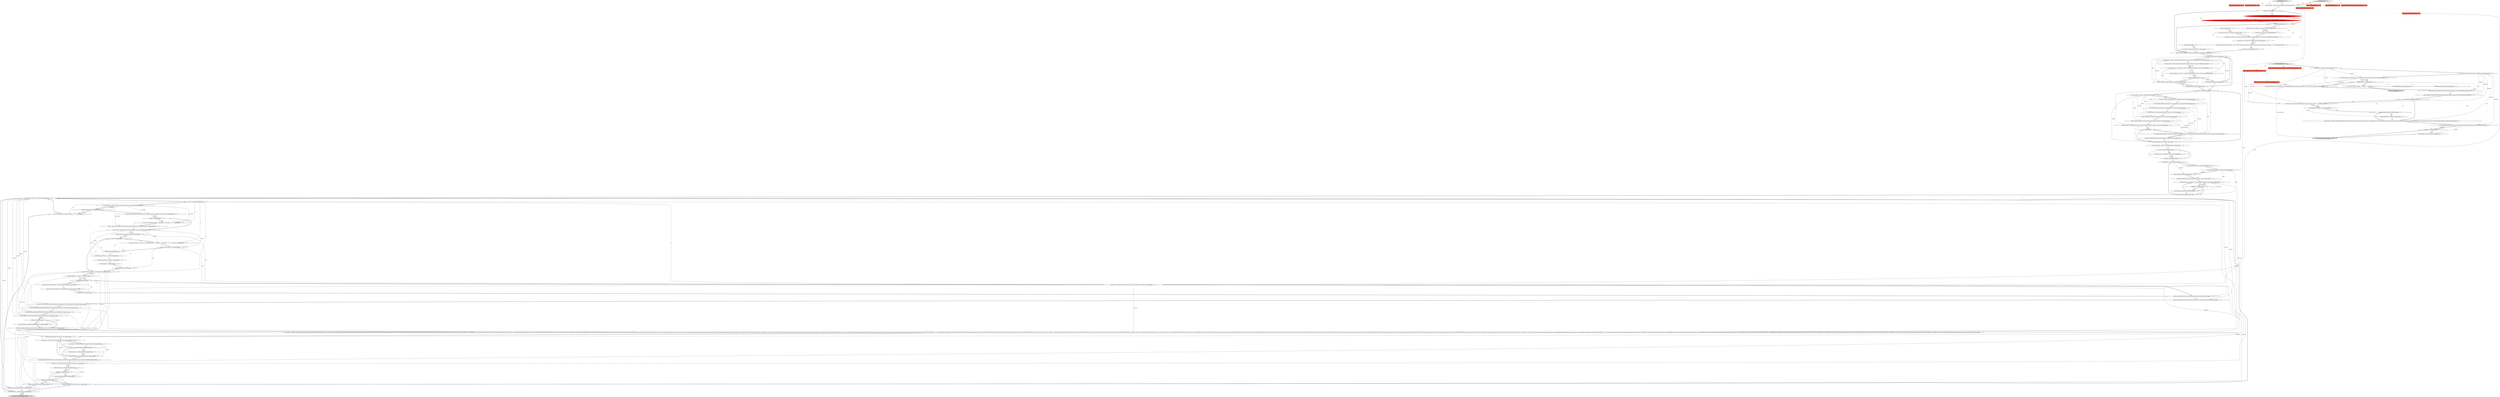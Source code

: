 digraph {
72 [style = filled, label = "secureProperties.putAll(res)@@@20@@@['1', '1', '0']", fillcolor = white, shape = ellipse image = "AAA0AAABBB1BBB"];
55 [style = filled, label = "credFile.exists()@@@6@@@['1', '1', '0']", fillcolor = white, shape = diamond image = "AAA0AAABBB1BBB"];
73 [style = filled, label = "DBPConnectionType ct = DBWorkbench.getPlatform().getDataSourceProviderRegistry().getConnectionType(id,null)@@@52@@@['1', '1', '0']", fillcolor = white, shape = ellipse image = "AAA0AAABBB1BBB"];
13 [style = filled, label = "dataSource.getConnectionConfiguration().setProperties(Collections.emptyMap())@@@109@@@['1', '1', '0']", fillcolor = white, shape = ellipse image = "AAA0AAABBB1BBB"];
53 [style = filled, label = "log.warn(\"Can't find datasource provider \" + dsProviderID + \" for datasource '\" + id + \"'\")@@@89@@@['1', '1', '0']", fillcolor = white, shape = ellipse image = "AAA0AAABBB1BBB"];
134 [style = filled, label = "curNetworkHandler.setPassword(creds(1()@@@18@@@['0', '0', '1']", fillcolor = white, shape = ellipse image = "AAA0AAABBB3BBB"];
80 [style = filled, label = "String parentFolder = JSONUtils.getObjectProperty(folderMap.getValue(),RegistryConstants.ATTR_PARENT)@@@32@@@['1', '1', '0']", fillcolor = white, shape = ellipse image = "AAA0AAABBB1BBB"];
130 [style = filled, label = "return null@@@8@@@['0', '0', '1']", fillcolor = lightgray, shape = ellipse image = "AAA0AAABBB3BBB"];
32 [style = filled, label = "configuration != null@@@73@@@['1', '1', '0']", fillcolor = white, shape = diamond image = "AAA0AAABBB1BBB"];
69 [style = filled, label = "DBSObjectFilter filter = readObjectFiler(ctMap)@@@219@@@['1', '1', '0']", fillcolor = white, shape = ellipse image = "AAA0AAABBB1BBB"];
123 [style = filled, label = "log.warn(\"Can't find network handler '\" + handlerId + \"'\")@@@7@@@['0', '0', '1']", fillcolor = white, shape = ellipse image = "AAA0AAABBB3BBB"];
129 [style = filled, label = "curNetworkHandler.setEnabled(JSONUtils.getBoolean(handlerCfg,RegistryConstants.ATTR_ENABLED))@@@12@@@['0', '0', '1']", fillcolor = white, shape = ellipse image = "AAA0AAABBB3BBB"];
126 [style = filled, label = "parseNetworkHandlerConfig['0', '0', '1']", fillcolor = lightgray, shape = diamond image = "AAA0AAABBB3BBB"];
67 [style = filled, label = "String driverId = CommonUtils.toString(conObject.get(RegistryConstants.ATTR_DRIVER))@@@92@@@['1', '1', '0']", fillcolor = white, shape = ellipse image = "AAA0AAABBB1BBB"];
99 [style = filled, label = "folderPath != null@@@119@@@['1', '1', '0']", fillcolor = white, shape = diamond image = "AAA0AAABBB1BBB"];
124 [style = filled, label = "@Nullable DBWNetworkProfile profile@@@2@@@['0', '0', '1']", fillcolor = tomato, shape = box image = "AAA0AAABBB3BBB"];
81 [style = filled, label = "Boolean confirmExecute = JSONUtils.getObjectProperty(ctConfig,\"confirm-execute\")@@@50@@@['1', '1', '0']", fillcolor = white, shape = ellipse image = "AAA0AAABBB1BBB"];
0 [style = filled, label = "DataSourceOrigin origin@@@2@@@['1', '0', '0']", fillcolor = tomato, shape = box image = "AAA0AAABBB1BBB"];
41 [style = filled, label = "dbvModel != null@@@207@@@['1', '1', '0']", fillcolor = white, shape = diamond image = "AAA0AAABBB1BBB"];
61 [style = filled, label = "String id = vmMap.getKey()@@@61@@@['1', '1', '0']", fillcolor = white, shape = ellipse image = "AAA0AAABBB1BBB"];
28 [style = filled, label = "provider == null@@@88@@@['1', '1', '0']", fillcolor = white, shape = diamond image = "AAA0AAABBB1BBB"];
62 [style = filled, label = "parseResults.updatedDataSources.add(dataSource)@@@215@@@['1', '1', '0']", fillcolor = white, shape = ellipse image = "AAA0AAABBB1BBB"];
26 [style = filled, label = "DataSourceDescriptor dataSource = registry.getDataSource(id)@@@103@@@['1', '1', '0']", fillcolor = white, shape = ellipse image = "AAA0AAABBB1BBB"];
27 [style = filled, label = "registry.addDataSourceToList(dataSource)@@@211@@@['1', '1', '0']", fillcolor = white, shape = ellipse image = "AAA0AAABBB1BBB"];
18 [style = filled, label = "dataSource = new DataSourceDescriptor(registry,origin,id,driver,new DBPConnectionConfiguration())@@@106@@@['1', '1', '0']", fillcolor = white, shape = ellipse image = "AAA0AAABBB1BBB"];
136 [style = filled, label = "String handlerId = handlerObject.getKey()@@@3@@@['0', '0', '1']", fillcolor = white, shape = ellipse image = "AAA0AAABBB3BBB"];
84 [style = filled, label = "String description = JSONUtils.getObjectProperty(ctConfig,RegistryConstants.ATTR_DESCRIPTION)@@@47@@@['1', '1', '0']", fillcolor = white, shape = ellipse image = "AAA0AAABBB1BBB"];
65 [style = filled, label = "driver.setName(driverId)@@@97@@@['1', '1', '0']", fillcolor = white, shape = ellipse image = "AAA0AAABBB1BBB"];
82 [style = filled, label = "provider.addDriver(driver)@@@101@@@['1', '1', '0']", fillcolor = white, shape = ellipse image = "AAA0AAABBB1BBB"];
68 [style = filled, label = "dataSource.setShowUtilityObjects(JSONUtils.getBoolean(conObject,RegistryConstants.ATTR_SHOW_UTIL_OBJECTS))@@@116@@@['1', '1', '0']", fillcolor = white, shape = ellipse image = "AAA0AAABBB1BBB"];
92 [style = filled, label = "String name = JSONUtils.getObjectProperty(ctConfig,RegistryConstants.ATTR_NAME)@@@46@@@['1', '1', '0']", fillcolor = white, shape = ellipse image = "AAA0AAABBB1BBB"];
48 [style = filled, label = "log.error(\"Error reading secure credentials file\",e)@@@12@@@['1', '1', '0']", fillcolor = white, shape = ellipse image = "AAA0AAABBB1BBB"];
115 [style = filled, label = "curNetworkHandler.setSavePassword(JSONUtils.getBoolean(handlerCfg,RegistryConstants.ATTR_SAVE_PASSWORD))@@@13@@@['0', '0', '1']", fillcolor = white, shape = ellipse image = "AAA0AAABBB3BBB"];
78 [style = filled, label = "newDataSource@@@105@@@['1', '1', '0']", fillcolor = white, shape = diamond image = "AAA0AAABBB1BBB"];
104 [style = filled, label = "dataSource.setLockPasswordHash(CommonUtils.toString(conObject.get(RegistryConstants.ATTR_LOCK_PASSWORD)))@@@122@@@['1', '1', '0']", fillcolor = white, shape = ellipse image = "AAA0AAABBB1BBB"];
90 [style = filled, label = "!CommonUtils.isEmpty(typeName)@@@199@@@['1', '1', '0']", fillcolor = white, shape = diamond image = "AAA0AAABBB1BBB"];
2 [style = filled, label = "parseResults.addedDataSources.add(dataSource)@@@212@@@['1', '1', '0']", fillcolor = white, shape = ellipse image = "AAA0AAABBB1BBB"];
10 [style = filled, label = "Map<String,Object> profileMap = vmMap.getValue()@@@67@@@['1', '1', '0']", fillcolor = white, shape = ellipse image = "AAA0AAABBB1BBB"];
47 [style = filled, label = "folder = new DataSourceFolder(registry,parent,name,description)@@@36@@@['1', '1', '0']", fillcolor = white, shape = ellipse image = "AAA0AAABBB1BBB"];
122 [style = filled, label = "!CommonUtils.isEmpty(userName)@@@23@@@['0', '0', '1']", fillcolor = white, shape = diamond image = "AAA0AAABBB3BBB"];
75 [style = filled, label = "folder.setDescription(description)@@@40@@@['1', '1', '0']", fillcolor = white, shape = ellipse image = "AAA0AAABBB1BBB"];
16 [style = filled, label = "Map<String,DBVModel> modelMap = new LinkedHashMap<>()@@@59@@@['1', '1', '0']", fillcolor = white, shape = ellipse image = "AAA0AAABBB1BBB"];
4 [style = filled, label = "Map<String,Object> ctConfig = ctMap.getValue()@@@45@@@['1', '1', '0']", fillcolor = white, shape = ellipse image = "AAA0AAABBB1BBB"];
57 [style = filled, label = "boolean newDataSource = (dataSource == null)@@@104@@@['1', '1', '0']", fillcolor = white, shape = ellipse image = "AAA0AAABBB1BBB"];
70 [style = filled, label = "dataSource.clearFilters()@@@111@@@['1', '1', '0']", fillcolor = white, shape = ellipse image = "AAA0AAABBB1BBB"];
86 [style = filled, label = "driver == null@@@94@@@['1', '1', '0']", fillcolor = white, shape = diamond image = "AAA0AAABBB1BBB"];
59 [style = filled, label = "dataSource.setName(JSONUtils.getString(conObject,RegistryConstants.ATTR_NAME))@@@113@@@['1', '1', '0']", fillcolor = white, shape = ellipse image = "AAA0AAABBB1BBB"];
119 [style = filled, label = "properties != null@@@28@@@['0', '0', '1']", fillcolor = white, shape = diamond image = "AAA0AAABBB3BBB"];
76 [style = filled, label = "deserializeModifyPermissions(ctConfig,ct)@@@57@@@['1', '1', '0']", fillcolor = white, shape = ellipse image = "AAA0AAABBB1BBB"];
12 [style = filled, label = "IFile credFile = mdFolder.getFile(DBPDataSourceRegistry.CREDENTIALS_CONFIG_FILE_NAME)@@@5@@@['1', '0', '0']", fillcolor = red, shape = ellipse image = "AAA1AAABBB1BBB"];
93 [style = filled, label = "String vmID = CommonUtils.toString(conObject.get(\"virtual-model-id\"),id)@@@205@@@['1', '1', '0']", fillcolor = white, shape = ellipse image = "AAA0AAABBB1BBB"];
101 [style = filled, label = "DBVModel model = new DBVModel(id,vmMap.getValue())@@@62@@@['1', '1', '0']", fillcolor = white, shape = ellipse image = "AAA0AAABBB1BBB"];
132 [style = filled, label = "handlerDescriptor == null@@@6@@@['0', '0', '1']", fillcolor = white, shape = diamond image = "AAA0AAABBB3BBB"];
87 [style = filled, label = "String profileName = vmMap.getKey()@@@66@@@['1', '1', '0']", fillcolor = white, shape = ellipse image = "AAA0AAABBB1BBB"];
98 [style = filled, label = "DBWHandlerConfiguration configuration = parseNetworkHandlerConfig(null,profile,handlerMap)@@@72@@@['1', '1', '0']", fillcolor = white, shape = ellipse image = "AAA0AAABBB1BBB"];
49 [style = filled, label = "String color = JSONUtils.getObjectProperty(ctConfig,RegistryConstants.ATTR_COLOR)@@@48@@@['1', '1', '0']", fillcolor = white, shape = ellipse image = "AAA0AAABBB1BBB"];
34 [style = filled, label = "String id = ctMap.getKey()@@@44@@@['1', '1', '0']", fillcolor = white, shape = ellipse image = "AAA0AAABBB1BBB"];
71 [style = filled, label = "Exception e@@@22@@@['1', '1', '0']", fillcolor = white, shape = diamond image = "AAA0AAABBB1BBB"];
74 [style = filled, label = "registry.addDataSourceFolder(folder)@@@37@@@['1', '1', '0']", fillcolor = white, shape = ellipse image = "AAA0AAABBB1BBB"];
31 [style = filled, label = "boolean refresh@@@2@@@['1', '0', '0']", fillcolor = tomato, shape = box image = "AAA0AAABBB1BBB"];
42 [style = filled, label = "DataSourceProviderDescriptor provider = DataSourceProviderRegistry.getInstance().getDataSourceProvider(dsProviderID)@@@87@@@['1', '1', '0']", fillcolor = white, shape = ellipse image = "AAA0AAABBB1BBB"];
135 [style = filled, label = "DBWHandlerConfiguration curNetworkHandler = new DBWHandlerConfiguration(handlerDescriptor,dataSource == null? null: dataSource.getDriver())@@@11@@@['0', '0', '1']", fillcolor = white, shape = ellipse image = "AAA0AAABBB3BBB"];
77 [style = filled, label = "String name = folderMap.getKey()@@@30@@@['1', '1', '0']", fillcolor = white, shape = ellipse image = "AAA0AAABBB1BBB"];
127 [style = filled, label = "Map<String,Object> handlerCfg = handlerObject.getValue()@@@4@@@['0', '0', '1']", fillcolor = white, shape = ellipse image = "AAA0AAABBB3BBB"];
66 [style = filled, label = "parseDataSources['1', '0', '0']", fillcolor = lightgray, shape = diamond image = "AAA0AAABBB1BBB"];
125 [style = filled, label = "{String userName = JSONUtils.getString(handlerCfg,RegistryConstants.ATTR_USER)if (!CommonUtils.isEmpty(userName)) curNetworkHandler.setUserName(userName)String userPassword = JSONUtils.getString(handlerCfg,RegistryConstants.ATTR_PASSWORD)if (!CommonUtils.isEmpty(userPassword)) curNetworkHandler.setPassword(userPassword)}@@@21@@@['0', '0', '1']", fillcolor = white, shape = ellipse image = "AAA0AAABBB3BBB"];
113 [style = filled, label = "@Nullable DataSourceDescriptor dataSource@@@2@@@['0', '0', '1']", fillcolor = tomato, shape = box image = "AAA0AAABBB3BBB"];
118 [style = filled, label = "curNetworkHandler.isSavePassword()@@@17@@@['0', '0', '1']", fillcolor = white, shape = diamond image = "AAA0AAABBB3BBB"];
37 [style = filled, label = "dataSource.setShowSystemObjects(JSONUtils.getBoolean(conObject,RegistryConstants.ATTR_SHOW_SYSTEM_OBJECTS))@@@115@@@['1', '1', '0']", fillcolor = white, shape = ellipse image = "AAA0AAABBB1BBB"];
105 [style = filled, label = "String dsProviderID = CommonUtils.toString(conObject.get(RegistryConstants.ATTR_PROVIDER))@@@82@@@['1', '1', '0']", fillcolor = white, shape = ellipse image = "AAA0AAABBB1BBB"];
17 [style = filled, label = "dataSource.updateObjectFilter(typeName,objectID,filter)@@@201@@@['1', '1', '0']", fillcolor = white, shape = ellipse image = "AAA0AAABBB1BBB"];
15 [style = filled, label = "driver.setDriverClassName(\"java.sql.Driver\")@@@99@@@['1', '1', '0']", fillcolor = white, shape = ellipse image = "AAA0AAABBB1BBB"];
50 [style = filled, label = "profile.setProperties(JSONUtils.deserializeStringMap(profileMap,\"properties\"))@@@70@@@['1', '1', '0']", fillcolor = white, shape = ellipse image = "AAA0AAABBB1BBB"];
14 [style = filled, label = "String description = JSONUtils.getObjectProperty(folderMap.getValue(),RegistryConstants.ATTR_DESCRIPTION)@@@31@@@['1', '1', '0']", fillcolor = white, shape = ellipse image = "AAA0AAABBB1BBB"];
33 [style = filled, label = "IOUtils.copyStream(crdStream,credBuffer)@@@9@@@['1', '1', '0']", fillcolor = white, shape = ellipse image = "AAA0AAABBB1BBB"];
3 [style = filled, label = "dataSource.setConnectionReadOnly(JSONUtils.getBoolean(conObject,RegistryConstants.ATTR_READ_ONLY))@@@117@@@['1', '1', '0']", fillcolor = white, shape = ellipse image = "AAA0AAABBB1BBB"];
24 [style = filled, label = "{deserializeModifyPermissions(conObject,dataSource)}@@@193@@@['1', '1', '0']", fillcolor = white, shape = ellipse image = "AAA0AAABBB1BBB"];
56 [style = filled, label = "ByteArrayOutputStream credBuffer = new ByteArrayOutputStream()@@@7@@@['1', '1', '0']", fillcolor = white, shape = ellipse image = "AAA0AAABBB1BBB"];
85 [style = filled, label = "profile.updateConfiguration(configuration)@@@74@@@['1', '1', '0']", fillcolor = white, shape = ellipse image = "AAA0AAABBB1BBB"];
63 [style = filled, label = "dataSource.setFolder(registry.findFolderByPath(folderPath,true))@@@120@@@['1', '1', '0']", fillcolor = white, shape = ellipse image = "AAA0AAABBB1BBB"];
109 [style = filled, label = "IFile credFile = mdFolder.getFile(DBPDataSourceRegistry.CREDENTIALS_CONFIG_FILE_PREFIX + origin.getConfigSuffix() + DBPDataSourceRegistry.CREDENTIALS_CONFIG_FILE_EXT)@@@5@@@['0', '1', '0']", fillcolor = red, shape = ellipse image = "AAA1AAABBB2BBB"];
114 [style = filled, label = "!CommonUtils.isEmpty(userPassword)@@@25@@@['0', '0', '1']", fillcolor = white, shape = diamond image = "AAA0AAABBB3BBB"];
6 [style = filled, label = "driver = provider.createDriver(driverId)@@@96@@@['1', '1', '0']", fillcolor = white, shape = ellipse image = "AAA0AAABBB1BBB"];
23 [style = filled, label = "dataSource.setVirtualModel(dbvModel)@@@208@@@['1', '1', '0']", fillcolor = white, shape = ellipse image = "AAA0AAABBB1BBB"];
8 [style = filled, label = "DBVModel dbvModel = modelMap.get(vmID)@@@206@@@['1', '1', '0']", fillcolor = white, shape = ellipse image = "AAA0AAABBB1BBB"];
106 [style = filled, label = "log.warn(\"Empty datasource provider for datasource '\" + id + \"'\")@@@84@@@['1', '1', '0']", fillcolor = white, shape = ellipse image = "AAA0AAABBB1BBB"];
52 [style = filled, label = "log.warn(\"Can't find driver \" + driverId + \" in datasource provider \" + provider.getId() + \" for datasource '\" + id + \"'. Create new driver\")@@@95@@@['1', '1', '0']", fillcolor = white, shape = ellipse image = "AAA0AAABBB1BBB"];
22 [style = filled, label = "driver.setTemporary(true)@@@100@@@['1', '1', '0']", fillcolor = white, shape = ellipse image = "AAA0AAABBB1BBB"];
11 [style = filled, label = "String id = conMap.getKey()@@@81@@@['1', '1', '0']", fillcolor = white, shape = ellipse image = "AAA0AAABBB1BBB"];
39 [style = filled, label = "Map<String,Object> jsonMap = JSONUtils.parseMap(CONFIG_GSON,configReader)@@@28@@@['1', '1', '0']", fillcolor = white, shape = ellipse image = "AAA0AAABBB1BBB"];
29 [style = filled, label = "registry.updateNetworkProfile(profile)@@@77@@@['1', '1', '0']", fillcolor = white, shape = ellipse image = "AAA0AAABBB1BBB"];
131 [style = filled, label = "NetworkHandlerDescriptor handlerDescriptor = NetworkHandlerRegistry.getInstance().getDescriptor(handlerId)@@@5@@@['0', '0', '1']", fillcolor = white, shape = ellipse image = "AAA0AAABBB3BBB"];
97 [style = filled, label = "{Map<String,Object> cfgObject = JSONUtils.getObject(conObject,\"configuration\")DBPConnectionConfiguration config = dataSource.getConnectionConfiguration()config.setHostName(JSONUtils.getString(cfgObject,RegistryConstants.ATTR_HOST))config.setHostPort(JSONUtils.getString(cfgObject,RegistryConstants.ATTR_PORT))config.setServerName(JSONUtils.getString(cfgObject,RegistryConstants.ATTR_SERVER))config.setDatabaseName(JSONUtils.getString(cfgObject,RegistryConstants.ATTR_DATABASE))config.setUrl(JSONUtils.getString(cfgObject,RegistryConstants.ATTR_URL))if (!passwordReadCanceled) {final String(( creds = readSecuredCredentials(cfgObject,dataSource,null,null)config.setUserName(creds(0()if (dataSource.isSavePassword()) {config.setUserPassword(creds(1()}}{String userName = JSONUtils.getString(cfgObject,RegistryConstants.ATTR_USER)if (!CommonUtils.isEmpty(userName)) config.setUserName(userName)String userPassword = JSONUtils.getString(cfgObject,RegistryConstants.ATTR_PASSWORD)if (!CommonUtils.isEmpty(userPassword)) config.setUserPassword(userPassword)}config.setClientHomeId(JSONUtils.getString(cfgObject,RegistryConstants.ATTR_HOME))config.setConfigProfileName(JSONUtils.getString(cfgObject,\"config-profile\"))config.setUserProfileName(JSONUtils.getString(cfgObject,\"user-profile\"))config.setConnectionType(DataSourceProviderRegistry.getInstance().getConnectionType(JSONUtils.getString(cfgObject,RegistryConstants.ATTR_TYPE),DBPConnectionType.DEFAULT_TYPE))String colorValue = JSONUtils.getString(cfgObject,RegistryConstants.ATTR_COLOR)if (!CommonUtils.isEmpty(colorValue)) {config.setConnectionColor(colorValue)}int keepAlive = JSONUtils.getInteger(cfgObject,RegistryConstants.ATTR_KEEP_ALIVE)if (keepAlive > 0) {config.setKeepAliveInterval(keepAlive)}config.setProperties(JSONUtils.deserializeStringMap(cfgObject,RegistryConstants.TAG_PROPERTIES))config.setProviderProperties(JSONUtils.deserializeStringMap(cfgObject,RegistryConstants.TAG_PROVIDER_PROPERTIES))for (Map.Entry<String,Map<String,Object>> eventObject : JSONUtils.getNestedObjects(cfgObject,RegistryConstants.TAG_EVENTS)){DBPConnectionEventType eventType = CommonUtils.valueOf(,eventObject.getKey(),DBPConnectionEventType.BEFORE_CONNECT)Map<String,Object> eventCfg = eventObject.getValue()DBRShellCommand command = new DBRShellCommand(\"\")command.setEnabled(JSONUtils.getBoolean(eventCfg,RegistryConstants.ATTR_ENABLED))command.setShowProcessPanel(JSONUtils.getBoolean(eventCfg,RegistryConstants.ATTR_SHOW_PANEL))command.setWaitProcessFinish(JSONUtils.getBoolean(eventCfg,RegistryConstants.ATTR_WAIT_PROCESS))if (command.isWaitProcessFinish()) {command.setWaitProcessTimeoutMs(JSONUtils.getInteger(eventCfg,RegistryConstants.ATTR_WAIT_PROCESS_TIMEOUT))}command.setTerminateAtDisconnect(JSONUtils.getBoolean(eventCfg,RegistryConstants.ATTR_TERMINATE_AT_DISCONNECT))command.setPauseAfterExecute(JSONUtils.getInteger(eventCfg,RegistryConstants.ATTR_PAUSE_AFTER_EXECUTE))command.setWorkingDirectory(JSONUtils.getString(eventCfg,RegistryConstants.ATTR_WORKING_DIRECTORY))command.setCommand(JSONUtils.getString(eventCfg,RegistryConstants.ATTR_COMMAND))config.setEvent(eventType,command)}for (Map.Entry<String,Map<String,Object>> handlerObject : JSONUtils.getNestedObjects(cfgObject,RegistryConstants.TAG_HANDLERS)){DBWHandlerConfiguration configuration = parseNetworkHandlerConfig(dataSource,null,handlerObject)if (configuration != null) {dataSource.getConnectionConfiguration().updateHandler(configuration)}}Map<String,Object> bootstrapCfg = JSONUtils.getObject(cfgObject,RegistryConstants.TAG_BOOTSTRAP)if (bootstrapCfg.containsKey(RegistryConstants.ATTR_AUTOCOMMIT)) {config.getBootstrap().setDefaultAutoCommit(JSONUtils.getBoolean(bootstrapCfg,RegistryConstants.ATTR_AUTOCOMMIT))}if (bootstrapCfg.containsKey(RegistryConstants.ATTR_TXN_ISOLATION)) {config.getBootstrap().setDefaultTransactionIsolation(JSONUtils.getInteger(bootstrapCfg,RegistryConstants.ATTR_TXN_ISOLATION))}config.getBootstrap().setDefaultObjectName(JSONUtils.getString(bootstrapCfg,RegistryConstants.ATTR_DEFAULT_OBJECT))if (bootstrapCfg.containsKey(RegistryConstants.ATTR_IGNORE_ERRORS)) {config.getBootstrap().setIgnoreErrors(JSONUtils.getBoolean(bootstrapCfg,RegistryConstants.ATTR_IGNORE_ERRORS))}config.getBootstrap().setInitQueries(JSONUtils.deserializeStringList(bootstrapCfg,RegistryConstants.TAG_QUERY))}@@@123@@@['1', '1', '0']", fillcolor = white, shape = ellipse image = "AAA0AAABBB1BBB"];
102 [style = filled, label = "dataSource.setSavePassword(JSONUtils.getBoolean(conObject,RegistryConstants.ATTR_SAVE_PASSWORD))@@@114@@@['1', '1', '0']", fillcolor = white, shape = ellipse image = "AAA0AAABBB1BBB"];
110 [style = filled, label = "parseDataSources['0', '1', '0']", fillcolor = lightgray, shape = diamond image = "AAA0AAABBB2BBB"];
54 [style = filled, label = "folder == null@@@35@@@['1', '1', '0']", fillcolor = white, shape = diamond image = "AAA0AAABBB1BBB"];
107 [style = filled, label = "DriverDescriptor driver = provider.getDriver(driverId)@@@93@@@['1', '1', '0']", fillcolor = white, shape = ellipse image = "AAA0AAABBB1BBB"];
20 [style = filled, label = "modelMap.put(id,model)@@@63@@@['1', '1', '0']", fillcolor = white, shape = ellipse image = "AAA0AAABBB1BBB"];
96 [style = filled, label = "InputStream is@@@2@@@['1', '1', '0']", fillcolor = tomato, shape = box image = "AAA0AAABBB1BBB"];
44 [style = filled, label = "mdFolder.exists()@@@4@@@['1', '1', '0']", fillcolor = white, shape = diamond image = "AAA0AAABBB1BBB"];
1 [style = filled, label = "DBSObjectFilter filter = readObjectFiler(filterCfg)@@@200@@@['1', '1', '0']", fillcolor = white, shape = ellipse image = "AAA0AAABBB1BBB"];
91 [style = filled, label = "DBWorkbench.getPlatform().getDataSourceProviderRegistry().addConnectionType(ct)@@@55@@@['1', '1', '0']", fillcolor = white, shape = ellipse image = "AAA0AAABBB1BBB"];
108 [style = filled, label = "DataSourceOrigin origin@@@2@@@['0', '1', '0']", fillcolor = tomato, shape = box image = "AAA0AAABBB2BBB"];
38 [style = filled, label = "registry.addSavedFilter(filter)@@@220@@@['1', '1', '0']", fillcolor = lightgray, shape = ellipse image = "AAA0AAABBB1BBB"];
46 [style = filled, label = "String objectID = JSONUtils.getString(filterCfg,RegistryConstants.ATTR_ID)@@@198@@@['1', '1', '0']", fillcolor = white, shape = ellipse image = "AAA0AAABBB1BBB"];
83 [style = filled, label = "profile.setProfileName(profileName)@@@69@@@['1', '1', '0']", fillcolor = white, shape = ellipse image = "AAA0AAABBB1BBB"];
7 [style = filled, label = "Boolean autoCommit = JSONUtils.getObjectProperty(ctConfig,\"auto-commit\")@@@49@@@['1', '1', '0']", fillcolor = white, shape = ellipse image = "AAA0AAABBB1BBB"];
121 [style = filled, label = "!passwordReadCanceled@@@14@@@['0', '0', '1']", fillcolor = white, shape = diamond image = "AAA0AAABBB3BBB"];
133 [style = filled, label = "curNetworkHandler.setProperties(properties)@@@29@@@['0', '0', '1']", fillcolor = white, shape = ellipse image = "AAA0AAABBB3BBB"];
120 [style = filled, label = "@NotNull Map.Entry<String,Map<String,Object>> handlerObject@@@2@@@['0', '0', '1']", fillcolor = tomato, shape = box image = "AAA0AAABBB3BBB"];
79 [style = filled, label = "newDataSource@@@210@@@['1', '1', '0']", fillcolor = white, shape = diamond image = "AAA0AAABBB1BBB"];
117 [style = filled, label = "Map<String,Object> properties = JSONUtils.deserializeProperties(handlerCfg,RegistryConstants.TAG_PROPERTIES)@@@27@@@['0', '0', '1']", fillcolor = white, shape = ellipse image = "AAA0AAABBB3BBB"];
88 [style = filled, label = "InputStream is@@@2@@@['1', '0', '0']", fillcolor = tomato, shape = box image = "AAA0AAABBB1BBB"];
19 [style = filled, label = "ContentEncrypter encrypter = new ContentEncrypter(registry.getPlatform().getApplication().getSecureStorage().getLocalSecretKey())@@@14@@@['1', '1', '0']", fillcolor = white, shape = ellipse image = "AAA0AAABBB1BBB"];
103 [style = filled, label = "CommonUtils.isEmpty(dsProviderID)@@@83@@@['1', '1', '0']", fillcolor = white, shape = diamond image = "AAA0AAABBB1BBB"];
40 [style = filled, label = "Map<String,Map<String,Map<String,String>>> res = CONFIG_GSON.fromJson(credJson,new TypeToken<Map<String,Map<String,Map<String,String>>>>(){}.getType())@@@17@@@['1', '1', '0']", fillcolor = white, shape = ellipse image = "AAA0AAABBB1BBB"];
9 [style = filled, label = "String typeName = JSONUtils.getString(filterCfg,RegistryConstants.ATTR_TYPE)@@@197@@@['1', '1', '0']", fillcolor = white, shape = ellipse image = "AAA0AAABBB1BBB"];
112 [style = filled, label = "boolean refresh@@@2@@@['0', '1', '0']", fillcolor = tomato, shape = box image = "AAA0AAABBB2BBB"];
36 [style = filled, label = "Boolean confirmDataChange = JSONUtils.getObjectProperty(ctConfig,\"confirm-data-change\")@@@51@@@['1', '1', '0']", fillcolor = white, shape = ellipse image = "AAA0AAABBB1BBB"];
45 [style = filled, label = "IFolder mdFolder = registry.getProject().getMetadataFolder(false)@@@3@@@['1', '1', '0']", fillcolor = white, shape = ellipse image = "AAA0AAABBB1BBB"];
43 [style = filled, label = "provider = (DataSourceProviderDescriptor)DataSourceProviderRegistry.getInstance().makeFakeProvider(dsProviderID)@@@90@@@['1', '1', '0']", fillcolor = white, shape = ellipse image = "AAA0AAABBB1BBB"];
137 [style = filled, label = "curNetworkHandler.setUserName(creds(0()@@@16@@@['0', '0', '1']", fillcolor = white, shape = ellipse image = "AAA0AAABBB3BBB"];
94 [style = filled, label = "String credJson = encrypter.decrypt(credBuffer.toByteArray())@@@16@@@['1', '1', '0']", fillcolor = white, shape = ellipse image = "AAA0AAABBB1BBB"];
100 [style = filled, label = "DBWNetworkProfile profile = new DBWNetworkProfile()@@@68@@@['1', '1', '0']", fillcolor = white, shape = ellipse image = "AAA0AAABBB1BBB"];
5 [style = filled, label = "dataSource.getPreferenceStore().getProperties().putAll(JSONUtils.deserializeStringMap(conObject,RegistryConstants.TAG_CUSTOM_PROPERTIES))@@@204@@@['1', '1', '0']", fillcolor = white, shape = ellipse image = "AAA0AAABBB1BBB"];
35 [style = filled, label = "log.error(\"Error decrypting secure credentials\",e)@@@23@@@['1', '1', '0']", fillcolor = white, shape = ellipse image = "AAA0AAABBB1BBB"];
95 [style = filled, label = "driver.setDescription(\"Missing driver \" + driverId)@@@98@@@['1', '1', '0']", fillcolor = white, shape = ellipse image = "AAA0AAABBB1BBB"];
116 [style = filled, label = "final String(( creds = readSecuredCredentials(handlerCfg,dataSource,profile,\"network/\" + handlerId)@@@15@@@['0', '0', '1']", fillcolor = white, shape = ellipse image = "AAA0AAABBB3BBB"];
89 [style = filled, label = "DataSourceFolder folder = parent == null? registry.findFolderByPath(name,true): parent.getChild(name)@@@34@@@['1', '1', '0']", fillcolor = white, shape = ellipse image = "AAA0AAABBB1BBB"];
21 [style = filled, label = "ct = new DBPConnectionType(id,name,color,description,CommonUtils.toBoolean(autoCommit),CommonUtils.toBoolean(confirmExecute),CommonUtils.toBoolean(confirmDataChange))@@@54@@@['1', '1', '0']", fillcolor = white, shape = ellipse image = "AAA0AAABBB1BBB"];
30 [style = filled, label = "dataSource.getConnectionConfiguration().setHandlers(Collections.emptyList())@@@110@@@['1', '1', '0']", fillcolor = white, shape = ellipse image = "AAA0AAABBB1BBB"];
64 [style = filled, label = "Map<String,Object> conObject = conMap.getValue()@@@80@@@['1', '1', '0']", fillcolor = white, shape = ellipse image = "AAA0AAABBB1BBB"];
128 [style = filled, label = "return curNetworkHandler@@@31@@@['0', '0', '1']", fillcolor = lightgray, shape = ellipse image = "AAA0AAABBB3BBB"];
51 [style = filled, label = "Exception e@@@11@@@['1', '1', '0']", fillcolor = white, shape = diamond image = "AAA0AAABBB1BBB"];
25 [style = filled, label = "DataSourceFolder parent = parentFolder == null? null: registry.findFolderByPath(parentFolder,true)@@@33@@@['1', '1', '0']", fillcolor = white, shape = ellipse image = "AAA0AAABBB1BBB"];
60 [style = filled, label = "ct == null@@@53@@@['1', '1', '0']", fillcolor = white, shape = diamond image = "AAA0AAABBB1BBB"];
111 [style = filled, label = "DataSourceRegistry.ParseResults parseResults@@@2@@@['0', '1', '0']", fillcolor = tomato, shape = box image = "AAA0AAABBB2BBB"];
58 [style = filled, label = "final String folderPath = JSONUtils.getString(conObject,RegistryConstants.ATTR_FOLDER)@@@118@@@['1', '1', '0']", fillcolor = white, shape = ellipse image = "AAA0AAABBB1BBB"];
121->116 [style = bold, label=""];
69->38 [style = bold, label=""];
103->106 [style = dotted, label="true"];
55->19 [style = dotted, label="true"];
118->134 [style = dotted, label="true"];
80->25 [style = bold, label=""];
76->16 [style = bold, label=""];
79->27 [style = bold, label=""];
17->9 [style = bold, label=""];
132->119 [style = dotted, label="false"];
115->121 [style = bold, label=""];
51->48 [style = dotted, label="true"];
98->32 [style = bold, label=""];
89->54 [style = solid, label="folder"];
19->94 [style = bold, label=""];
84->21 [style = solid, label="description"];
105->103 [style = bold, label=""];
46->90 [style = bold, label=""];
44->12 [style = dotted, label="true"];
22->82 [style = bold, label=""];
61->101 [style = bold, label=""];
44->109 [style = bold, label=""];
18->97 [style = solid, label="dataSource"];
131->135 [style = solid, label="handlerDescriptor"];
86->52 [style = dotted, label="true"];
51->48 [style = bold, label=""];
55->72 [style = dotted, label="true"];
64->102 [style = solid, label="conObject"];
18->27 [style = solid, label="dataSource"];
47->74 [style = bold, label=""];
39->77 [style = bold, label=""];
113->116 [style = solid, label="dataSource"];
86->52 [style = bold, label=""];
132->130 [style = dotted, label="true"];
57->78 [style = bold, label=""];
25->89 [style = solid, label="parent"];
129->115 [style = bold, label=""];
133->128 [style = bold, label=""];
67->107 [style = bold, label=""];
86->6 [style = dotted, label="true"];
116->137 [style = bold, label=""];
26->57 [style = bold, label=""];
0->18 [style = solid, label="origin"];
71->35 [style = dotted, label="true"];
9->17 [style = solid, label="typeName"];
4->49 [style = solid, label="ctConfig"];
127->116 [style = solid, label="handlerCfg"];
117->119 [style = bold, label=""];
2->69 [style = bold, label=""];
73->76 [style = solid, label="ct"];
14->47 [style = solid, label="description"];
75->77 [style = bold, label=""];
11->93 [style = solid, label="id"];
40->72 [style = bold, label=""];
14->80 [style = bold, label=""];
100->83 [style = bold, label=""];
110->45 [style = bold, label=""];
107->18 [style = solid, label="driver"];
58->99 [style = solid, label="folderPath"];
132->115 [style = dotted, label="false"];
27->2 [style = bold, label=""];
36->21 [style = solid, label="confirmDataChange"];
94->40 [style = bold, label=""];
73->60 [style = bold, label=""];
131->132 [style = solid, label="handlerDescriptor"];
20->61 [style = bold, label=""];
46->17 [style = solid, label="objectID"];
30->70 [style = bold, label=""];
66->45 [style = bold, label=""];
126->124 [style = dotted, label="true"];
61->101 [style = solid, label="id"];
76->34 [style = bold, label=""];
21->76 [style = solid, label="ct"];
17->5 [style = bold, label=""];
64->37 [style = solid, label="conObject"];
86->26 [style = bold, label=""];
60->21 [style = bold, label=""];
77->89 [style = solid, label="name"];
12->55 [style = bold, label=""];
132->123 [style = bold, label=""];
121->116 [style = dotted, label="true"];
26->57 [style = solid, label="dataSource"];
127->115 [style = solid, label="handlerCfg"];
79->62 [style = dotted, label="false"];
75->135 [style = dashed, label="0"];
107->86 [style = solid, label="driver"];
18->2 [style = solid, label="dataSource"];
56->33 [style = solid, label="credBuffer"];
101->20 [style = solid, label="model"];
64->97 [style = solid, label="conObject"];
71->35 [style = bold, label=""];
55->40 [style = dotted, label="true"];
72->39 [style = bold, label=""];
127->125 [style = solid, label="handlerCfg"];
105->103 [style = solid, label="dsProviderID"];
7->81 [style = bold, label=""];
44->12 [style = bold, label=""];
43->67 [style = bold, label=""];
132->114 [style = dotted, label="true"];
12->109 [style = dashed, label="0"];
78->13 [style = bold, label=""];
93->8 [style = bold, label=""];
21->91 [style = solid, label="ct"];
1->17 [style = bold, label=""];
5->93 [style = bold, label=""];
121->137 [style = dotted, label="true"];
64->11 [style = bold, label=""];
137->118 [style = bold, label=""];
77->47 [style = solid, label="name"];
21->91 [style = bold, label=""];
110->96 [style = dotted, label="true"];
70->59 [style = bold, label=""];
6->18 [style = solid, label="driver"];
54->74 [style = dotted, label="true"];
4->76 [style = solid, label="ctConfig"];
26->62 [style = solid, label="dataSource"];
64->5 [style = solid, label="conObject"];
41->23 [style = dotted, label="true"];
55->94 [style = dotted, label="true"];
65->95 [style = bold, label=""];
100->29 [style = solid, label="profile"];
116->134 [style = solid, label="creds"];
118->134 [style = bold, label=""];
69->38 [style = solid, label="filter"];
38->69 [style = bold, label=""];
80->25 [style = solid, label="parentFolder"];
74->77 [style = bold, label=""];
29->64 [style = bold, label=""];
97->24 [style = bold, label=""];
57->78 [style = solid, label="newDataSource"];
58->63 [style = solid, label="folderPath"];
92->84 [style = bold, label=""];
101->20 [style = bold, label=""];
135->129 [style = bold, label=""];
110->112 [style = dotted, label="true"];
106->69 [style = bold, label=""];
3->58 [style = bold, label=""];
134->125 [style = bold, label=""];
99->104 [style = bold, label=""];
6->82 [style = solid, label="driver"];
54->75 [style = dotted, label="false"];
105->53 [style = solid, label="dsProviderID"];
56->33 [style = bold, label=""];
94->40 [style = solid, label="credJson"];
53->43 [style = bold, label=""];
90->5 [style = bold, label=""];
10->100 [style = bold, label=""];
81->21 [style = solid, label="confirmExecute"];
86->22 [style = dotted, label="true"];
78->70 [style = dotted, label="false"];
107->86 [style = bold, label=""];
102->37 [style = bold, label=""];
32->85 [style = dotted, label="true"];
90->1 [style = dotted, label="true"];
67->95 [style = solid, label="driverId"];
126->120 [style = dotted, label="true"];
87->83 [style = solid, label="profileName"];
55->56 [style = dotted, label="true"];
78->13 [style = dotted, label="false"];
11->18 [style = solid, label="id"];
78->18 [style = dotted, label="true"];
32->85 [style = bold, label=""];
118->125 [style = bold, label=""];
8->41 [style = bold, label=""];
92->21 [style = solid, label="name"];
95->15 [style = bold, label=""];
99->63 [style = dotted, label="true"];
136->127 [style = bold, label=""];
68->3 [style = bold, label=""];
4->7 [style = solid, label="ctConfig"];
106->64 [style = bold, label=""];
35->39 [style = bold, label=""];
8->41 [style = solid, label="dbvModel"];
9->46 [style = bold, label=""];
14->75 [style = solid, label="description"];
127->129 [style = solid, label="handlerCfg"];
16->61 [style = bold, label=""];
2->64 [style = bold, label=""];
67->52 [style = solid, label="driverId"];
36->73 [style = bold, label=""];
61->20 [style = solid, label="id"];
18->59 [style = bold, label=""];
86->95 [style = dotted, label="true"];
64->24 [style = solid, label="conObject"];
18->62 [style = solid, label="dataSource"];
127->117 [style = solid, label="handlerCfg"];
55->39 [style = bold, label=""];
98->32 [style = solid, label="configuration"];
45->44 [style = bold, label=""];
81->36 [style = bold, label=""];
74->34 [style = bold, label=""];
57->79 [style = solid, label="newDataSource"];
85->98 [style = bold, label=""];
85->29 [style = bold, label=""];
103->42 [style = bold, label=""];
113->135 [style = solid, label="dataSource"];
6->65 [style = bold, label=""];
15->22 [style = bold, label=""];
11->106 [style = solid, label="id"];
82->26 [style = bold, label=""];
79->2 [style = dotted, label="true"];
66->88 [style = dotted, label="true"];
66->96 [style = dotted, label="true"];
87->10 [style = bold, label=""];
54->75 [style = bold, label=""];
11->105 [style = bold, label=""];
20->87 [style = bold, label=""];
55->33 [style = dotted, label="true"];
86->65 [style = dotted, label="true"];
4->81 [style = solid, label="ctConfig"];
132->121 [style = dotted, label="false"];
84->49 [style = bold, label=""];
59->102 [style = bold, label=""];
23->79 [style = bold, label=""];
89->54 [style = bold, label=""];
34->21 [style = solid, label="id"];
98->85 [style = solid, label="configuration"];
109->55 [style = bold, label=""];
132->122 [style = dotted, label="true"];
121->118 [style = dotted, label="true"];
132->117 [style = dotted, label="false"];
52->6 [style = bold, label=""];
49->7 [style = bold, label=""];
1->17 [style = solid, label="filter"];
78->18 [style = bold, label=""];
99->63 [style = bold, label=""];
28->43 [style = dotted, label="true"];
42->28 [style = solid, label="provider"];
4->92 [style = solid, label="ctConfig"];
98->97 [style = solid, label="configuration"];
121->125 [style = bold, label=""];
60->91 [style = dotted, label="true"];
47->74 [style = solid, label="folder"];
79->62 [style = bold, label=""];
33->19 [style = bold, label=""];
42->28 [style = bold, label=""];
50->98 [style = bold, label=""];
79->27 [style = dotted, label="true"];
64->59 [style = solid, label="conObject"];
105->43 [style = solid, label="dsProviderID"];
11->26 [style = solid, label="id"];
62->69 [style = bold, label=""];
90->17 [style = dotted, label="true"];
32->98 [style = bold, label=""];
24->9 [style = bold, label=""];
66->0 [style = dotted, label="true"];
123->130 [style = bold, label=""];
67->107 [style = solid, label="driverId"];
132->128 [style = dotted, label="false"];
83->50 [style = bold, label=""];
25->47 [style = solid, label="parent"];
124->116 [style = solid, label="profile"];
37->68 [style = bold, label=""];
100->98 [style = solid, label="profile"];
105->42 [style = solid, label="dsProviderID"];
58->99 [style = bold, label=""];
63->104 [style = bold, label=""];
90->1 [style = bold, label=""];
78->30 [style = dotted, label="false"];
11->53 [style = solid, label="id"];
66->31 [style = dotted, label="true"];
28->67 [style = bold, label=""];
77->14 [style = bold, label=""];
28->53 [style = bold, label=""];
26->24 [style = solid, label="dataSource"];
60->76 [style = bold, label=""];
86->15 [style = dotted, label="true"];
91->76 [style = bold, label=""];
108->18 [style = solid, label="origin"];
29->87 [style = bold, label=""];
60->21 [style = dotted, label="true"];
136->131 [style = solid, label="handlerId"];
41->79 [style = bold, label=""];
119->133 [style = bold, label=""];
131->132 [style = bold, label=""];
73->60 [style = solid, label="ct"];
110->111 [style = dotted, label="true"];
4->84 [style = solid, label="ctConfig"];
136->116 [style = solid, label="handlerId"];
28->53 [style = dotted, label="true"];
13->30 [style = bold, label=""];
90->9 [style = bold, label=""];
62->64 [style = bold, label=""];
126->136 [style = bold, label=""];
110->108 [style = dotted, label="true"];
132->135 [style = dotted, label="false"];
44->39 [style = bold, label=""];
11->52 [style = solid, label="id"];
132->135 [style = bold, label=""];
26->2 [style = solid, label="dataSource"];
67->6 [style = solid, label="driverId"];
26->27 [style = solid, label="dataSource"];
40->72 [style = solid, label="res"];
18->24 [style = solid, label="dataSource"];
136->123 [style = solid, label="handlerId"];
55->56 [style = bold, label=""];
4->92 [style = bold, label=""];
32->29 [style = bold, label=""];
116->137 [style = solid, label="creds"];
117->133 [style = solid, label="properties"];
119->128 [style = bold, label=""];
132->129 [style = dotted, label="false"];
64->58 [style = solid, label="conObject"];
26->97 [style = solid, label="dataSource"];
8->23 [style = solid, label="dbvModel"];
34->73 [style = solid, label="id"];
54->47 [style = bold, label=""];
54->47 [style = dotted, label="true"];
64->68 [style = solid, label="conObject"];
132->123 [style = dotted, label="true"];
126->113 [style = dotted, label="true"];
49->21 [style = solid, label="color"];
48->19 [style = bold, label=""];
64->3 [style = solid, label="conObject"];
75->34 [style = bold, label=""];
34->4 [style = bold, label=""];
44->55 [style = dotted, label="true"];
10->50 [style = solid, label="profileMap"];
86->82 [style = dotted, label="true"];
55->132 [style = dashed, label="0"];
93->8 [style = solid, label="vmID"];
7->21 [style = solid, label="autoCommit"];
127->131 [style = bold, label=""];
25->89 [style = bold, label=""];
103->106 [style = bold, label=""];
119->133 [style = dotted, label="true"];
117->119 [style = solid, label="properties"];
135->128 [style = solid, label="curNetworkHandler"];
41->23 [style = bold, label=""];
4->36 [style = solid, label="ctConfig"];
104->97 [style = bold, label=""];
44->109 [style = dotted, label="true"];
125->117 [style = bold, label=""];
67->65 [style = solid, label="driverId"];
}
